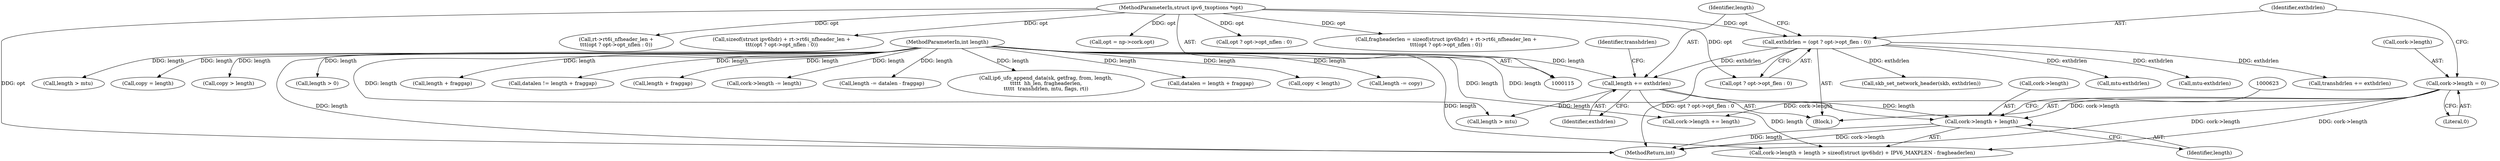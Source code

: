 digraph "0_linux_2811ebac2521ceac84f2bdae402455baa6a7fb47@pointer" {
"1000616" [label="(Call,cork->length + length)"];
"1000499" [label="(Call,cork->length = 0)"];
"1000512" [label="(Call,length += exthdrlen)"];
"1000504" [label="(Call,exthdrlen = (opt ? opt->opt_flen : 0))"];
"1000123" [label="(MethodParameterIn,struct ipv6_txoptions *opt)"];
"1000119" [label="(MethodParameterIn,int length)"];
"1000737" [label="(Call,length > 0)"];
"1001017" [label="(Call,skb_set_network_header(skb, exthdrlen))"];
"1000670" [label="(Call,mtu-exthdrlen)"];
"1000499" [label="(Call,cork->length = 0)"];
"1000584" [label="(Call,rt->rt6i_nfheader_len +\n\t\t\t(opt ? opt->opt_nflen : 0))"];
"1000823" [label="(Call,length + fraggap)"];
"1000885" [label="(Call,datalen != length + fraggap)"];
"1001341" [label="(MethodReturn,int)"];
"1000123" [label="(MethodParameterIn,struct ipv6_txoptions *opt)"];
"1000887" [label="(Call,length + fraggap)"];
"1000581" [label="(Call,sizeof(struct ipv6hdr) + rt->rt6i_nfheader_len +\n\t\t\t(opt ? opt->opt_nflen : 0))"];
"1001327" [label="(Call,cork->length -= length)"];
"1000513" [label="(Identifier,length)"];
"1000632" [label="(Call,mtu-exthdrlen)"];
"1000119" [label="(MethodParameterIn,int length)"];
"1000514" [label="(Identifier,exthdrlen)"];
"1000503" [label="(Literal,0)"];
"1000505" [label="(Identifier,exthdrlen)"];
"1000550" [label="(Call,opt = np->cork.opt)"];
"1000620" [label="(Identifier,length)"];
"1000615" [label="(Call,cork->length + length > sizeof(struct ipv6hdr) + IPV6_MAXPLEN - fragheaderlen)"];
"1000500" [label="(Call,cork->length)"];
"1000588" [label="(Call,opt ? opt->opt_nflen : 0)"];
"1001111" [label="(Call,length -= datalen - fraggap)"];
"1000515" [label="(Call,transhdrlen += exthdrlen)"];
"1000716" [label="(Call,ip6_ufo_append_data(sk, getfrag, from, length,\n\t\t\t\t\t  hh_len, fragheaderlen,\n\t\t\t\t\t  transhdrlen, mtu, flags, rt))"];
"1000650" [label="(Call,length > mtu)"];
"1000616" [label="(Call,cork->length + length)"];
"1000579" [label="(Call,fragheaderlen = sizeof(struct ipv6hdr) + rt->rt6i_nfheader_len +\n\t\t\t(opt ? opt->opt_nflen : 0))"];
"1000821" [label="(Call,datalen = length + fraggap)"];
"1000516" [label="(Identifier,transhdrlen)"];
"1000763" [label="(Call,copy < length)"];
"1001316" [label="(Call,length -= copy)"];
"1000504" [label="(Call,exthdrlen = (opt ? opt->opt_flen : 0))"];
"1000691" [label="(Call,length > mtu)"];
"1001136" [label="(Call,copy = length)"];
"1000617" [label="(Call,cork->length)"];
"1000683" [label="(Call,cork->length += length)"];
"1000506" [label="(Call,opt ? opt->opt_flen : 0)"];
"1000181" [label="(Block,)"];
"1001133" [label="(Call,copy > length)"];
"1000512" [label="(Call,length += exthdrlen)"];
"1000616" -> "1000615"  [label="AST: "];
"1000616" -> "1000620"  [label="CFG: "];
"1000617" -> "1000616"  [label="AST: "];
"1000620" -> "1000616"  [label="AST: "];
"1000623" -> "1000616"  [label="CFG: "];
"1000616" -> "1001341"  [label="DDG: cork->length"];
"1000616" -> "1001341"  [label="DDG: length"];
"1000499" -> "1000616"  [label="DDG: cork->length"];
"1000512" -> "1000616"  [label="DDG: length"];
"1000119" -> "1000616"  [label="DDG: length"];
"1000499" -> "1000181"  [label="AST: "];
"1000499" -> "1000503"  [label="CFG: "];
"1000500" -> "1000499"  [label="AST: "];
"1000503" -> "1000499"  [label="AST: "];
"1000505" -> "1000499"  [label="CFG: "];
"1000499" -> "1001341"  [label="DDG: cork->length"];
"1000499" -> "1000615"  [label="DDG: cork->length"];
"1000499" -> "1000683"  [label="DDG: cork->length"];
"1000512" -> "1000181"  [label="AST: "];
"1000512" -> "1000514"  [label="CFG: "];
"1000513" -> "1000512"  [label="AST: "];
"1000514" -> "1000512"  [label="AST: "];
"1000516" -> "1000512"  [label="CFG: "];
"1000504" -> "1000512"  [label="DDG: exthdrlen"];
"1000119" -> "1000512"  [label="DDG: length"];
"1000512" -> "1000615"  [label="DDG: length"];
"1000512" -> "1000650"  [label="DDG: length"];
"1000504" -> "1000181"  [label="AST: "];
"1000504" -> "1000506"  [label="CFG: "];
"1000505" -> "1000504"  [label="AST: "];
"1000506" -> "1000504"  [label="AST: "];
"1000513" -> "1000504"  [label="CFG: "];
"1000504" -> "1001341"  [label="DDG: opt ? opt->opt_flen : 0"];
"1000123" -> "1000504"  [label="DDG: opt"];
"1000504" -> "1000515"  [label="DDG: exthdrlen"];
"1000504" -> "1000632"  [label="DDG: exthdrlen"];
"1000504" -> "1000670"  [label="DDG: exthdrlen"];
"1000504" -> "1001017"  [label="DDG: exthdrlen"];
"1000123" -> "1000115"  [label="AST: "];
"1000123" -> "1001341"  [label="DDG: opt"];
"1000123" -> "1000506"  [label="DDG: opt"];
"1000123" -> "1000550"  [label="DDG: opt"];
"1000123" -> "1000579"  [label="DDG: opt"];
"1000123" -> "1000581"  [label="DDG: opt"];
"1000123" -> "1000584"  [label="DDG: opt"];
"1000123" -> "1000588"  [label="DDG: opt"];
"1000119" -> "1000115"  [label="AST: "];
"1000119" -> "1001341"  [label="DDG: length"];
"1000119" -> "1000615"  [label="DDG: length"];
"1000119" -> "1000650"  [label="DDG: length"];
"1000119" -> "1000683"  [label="DDG: length"];
"1000119" -> "1000691"  [label="DDG: length"];
"1000119" -> "1000716"  [label="DDG: length"];
"1000119" -> "1000737"  [label="DDG: length"];
"1000119" -> "1000763"  [label="DDG: length"];
"1000119" -> "1000821"  [label="DDG: length"];
"1000119" -> "1000823"  [label="DDG: length"];
"1000119" -> "1000885"  [label="DDG: length"];
"1000119" -> "1000887"  [label="DDG: length"];
"1000119" -> "1001111"  [label="DDG: length"];
"1000119" -> "1001133"  [label="DDG: length"];
"1000119" -> "1001136"  [label="DDG: length"];
"1000119" -> "1001316"  [label="DDG: length"];
"1000119" -> "1001327"  [label="DDG: length"];
}
